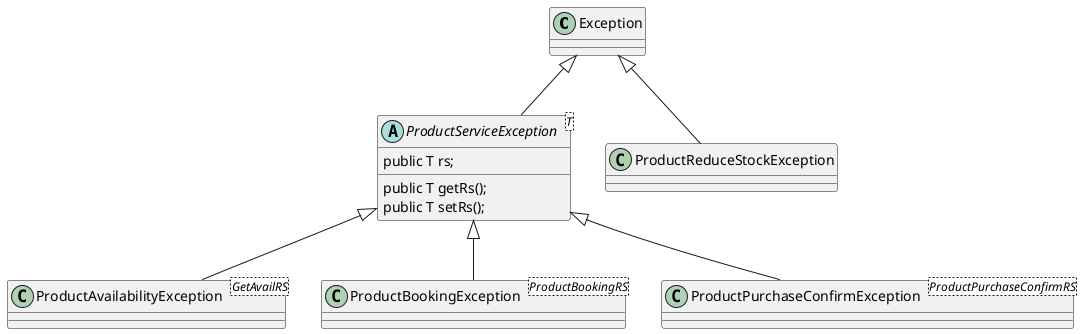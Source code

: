 @startuml




class Exception

abstract class ProductServiceException<T> extends Exception {
	public T rs;    
    public T getRs();
    public T setRs();
}

class ProductAvailabilityException<GetAvailRS> extends ProductServiceException

class ProductBookingException<ProductBookingRS> extends ProductServiceException

class ProductPurchaseConfirmException<ProductPurchaseConfirmRS> extends ProductServiceException

class ProductReduceStockException extends Exception



@enduml